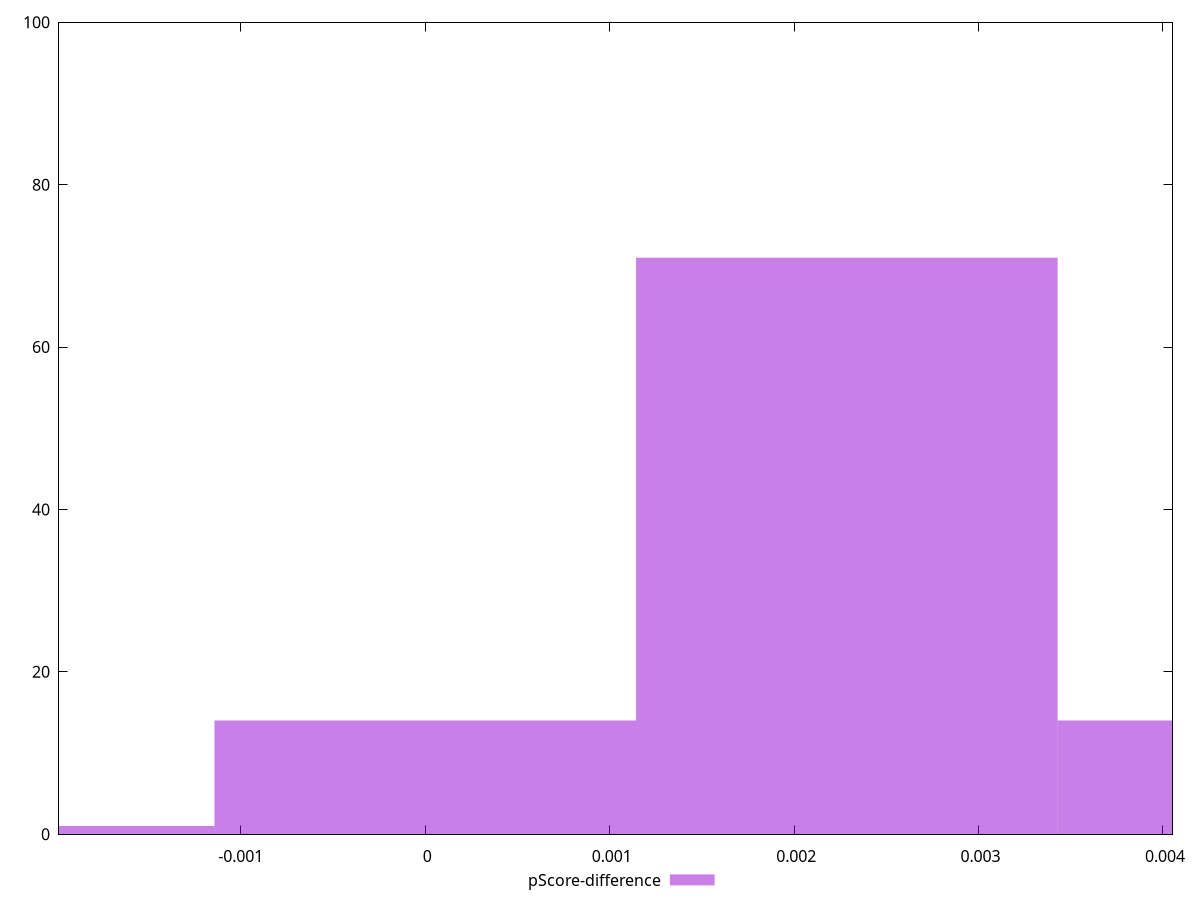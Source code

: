 reset

$pScoreDifference <<EOF
0 14
0.0022858915004605024 71
0.004571783000921005 14
-0.0022858915004605024 1
EOF

set key outside below
set boxwidth 0.0022858915004605024
set xrange [-0.0019859482097903947:0.00405153710241174]
set yrange [0:100]
set trange [0:100]
set style fill transparent solid 0.5 noborder
set terminal svg size 640, 490 enhanced background rgb 'white'
set output "report_00013_2021-02-09T12-04-24.940Z/cumulative-layout-shift/samples/pages+cached/pScore-difference/histogram.svg"

plot $pScoreDifference title "pScore-difference" with boxes

reset
